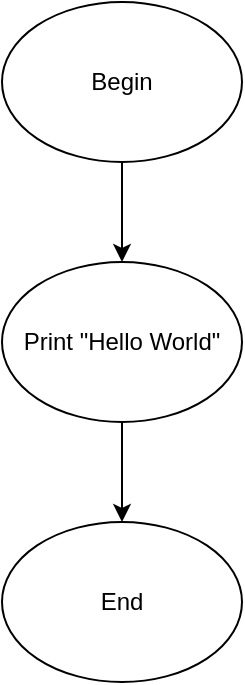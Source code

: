 <mxfile version="16.5.2" type="github">
  <diagram name="Page-1" id="b520641d-4fe3-3701-9064-5fc419738815">
    <mxGraphModel dx="649" dy="739" grid="1" gridSize="10" guides="1" tooltips="1" connect="1" arrows="1" fold="1" page="1" pageScale="1" pageWidth="1100" pageHeight="850" background="none" math="0" shadow="0">
      <root>
        <mxCell id="0" />
        <mxCell id="1" parent="0" />
        <mxCell id="7OrzuZaZnX4SddXGl1dX-1" value="Begin" style="ellipse;whiteSpace=wrap;html=1;" vertex="1" parent="1">
          <mxGeometry x="180" y="70" width="120" height="80" as="geometry" />
        </mxCell>
        <mxCell id="7OrzuZaZnX4SddXGl1dX-2" value="" style="endArrow=classic;html=1;rounded=0;exitX=0.5;exitY=1;exitDx=0;exitDy=0;" edge="1" parent="1" source="7OrzuZaZnX4SddXGl1dX-1" target="7OrzuZaZnX4SddXGl1dX-3">
          <mxGeometry width="50" height="50" relative="1" as="geometry">
            <mxPoint x="210" y="320" as="sourcePoint" />
            <mxPoint x="240" y="200" as="targetPoint" />
          </mxGeometry>
        </mxCell>
        <mxCell id="7OrzuZaZnX4SddXGl1dX-3" value="Print &quot;Hello World&quot;" style="ellipse;whiteSpace=wrap;html=1;" vertex="1" parent="1">
          <mxGeometry x="180" y="200" width="120" height="80" as="geometry" />
        </mxCell>
        <mxCell id="7OrzuZaZnX4SddXGl1dX-4" value="" style="endArrow=classic;html=1;rounded=0;exitX=0.5;exitY=1;exitDx=0;exitDy=0;" edge="1" parent="1" source="7OrzuZaZnX4SddXGl1dX-3" target="7OrzuZaZnX4SddXGl1dX-5">
          <mxGeometry width="50" height="50" relative="1" as="geometry">
            <mxPoint x="240" y="320" as="sourcePoint" />
            <mxPoint x="240" y="320" as="targetPoint" />
          </mxGeometry>
        </mxCell>
        <mxCell id="7OrzuZaZnX4SddXGl1dX-5" value="End" style="ellipse;whiteSpace=wrap;html=1;" vertex="1" parent="1">
          <mxGeometry x="180" y="330" width="120" height="80" as="geometry" />
        </mxCell>
      </root>
    </mxGraphModel>
  </diagram>
</mxfile>

